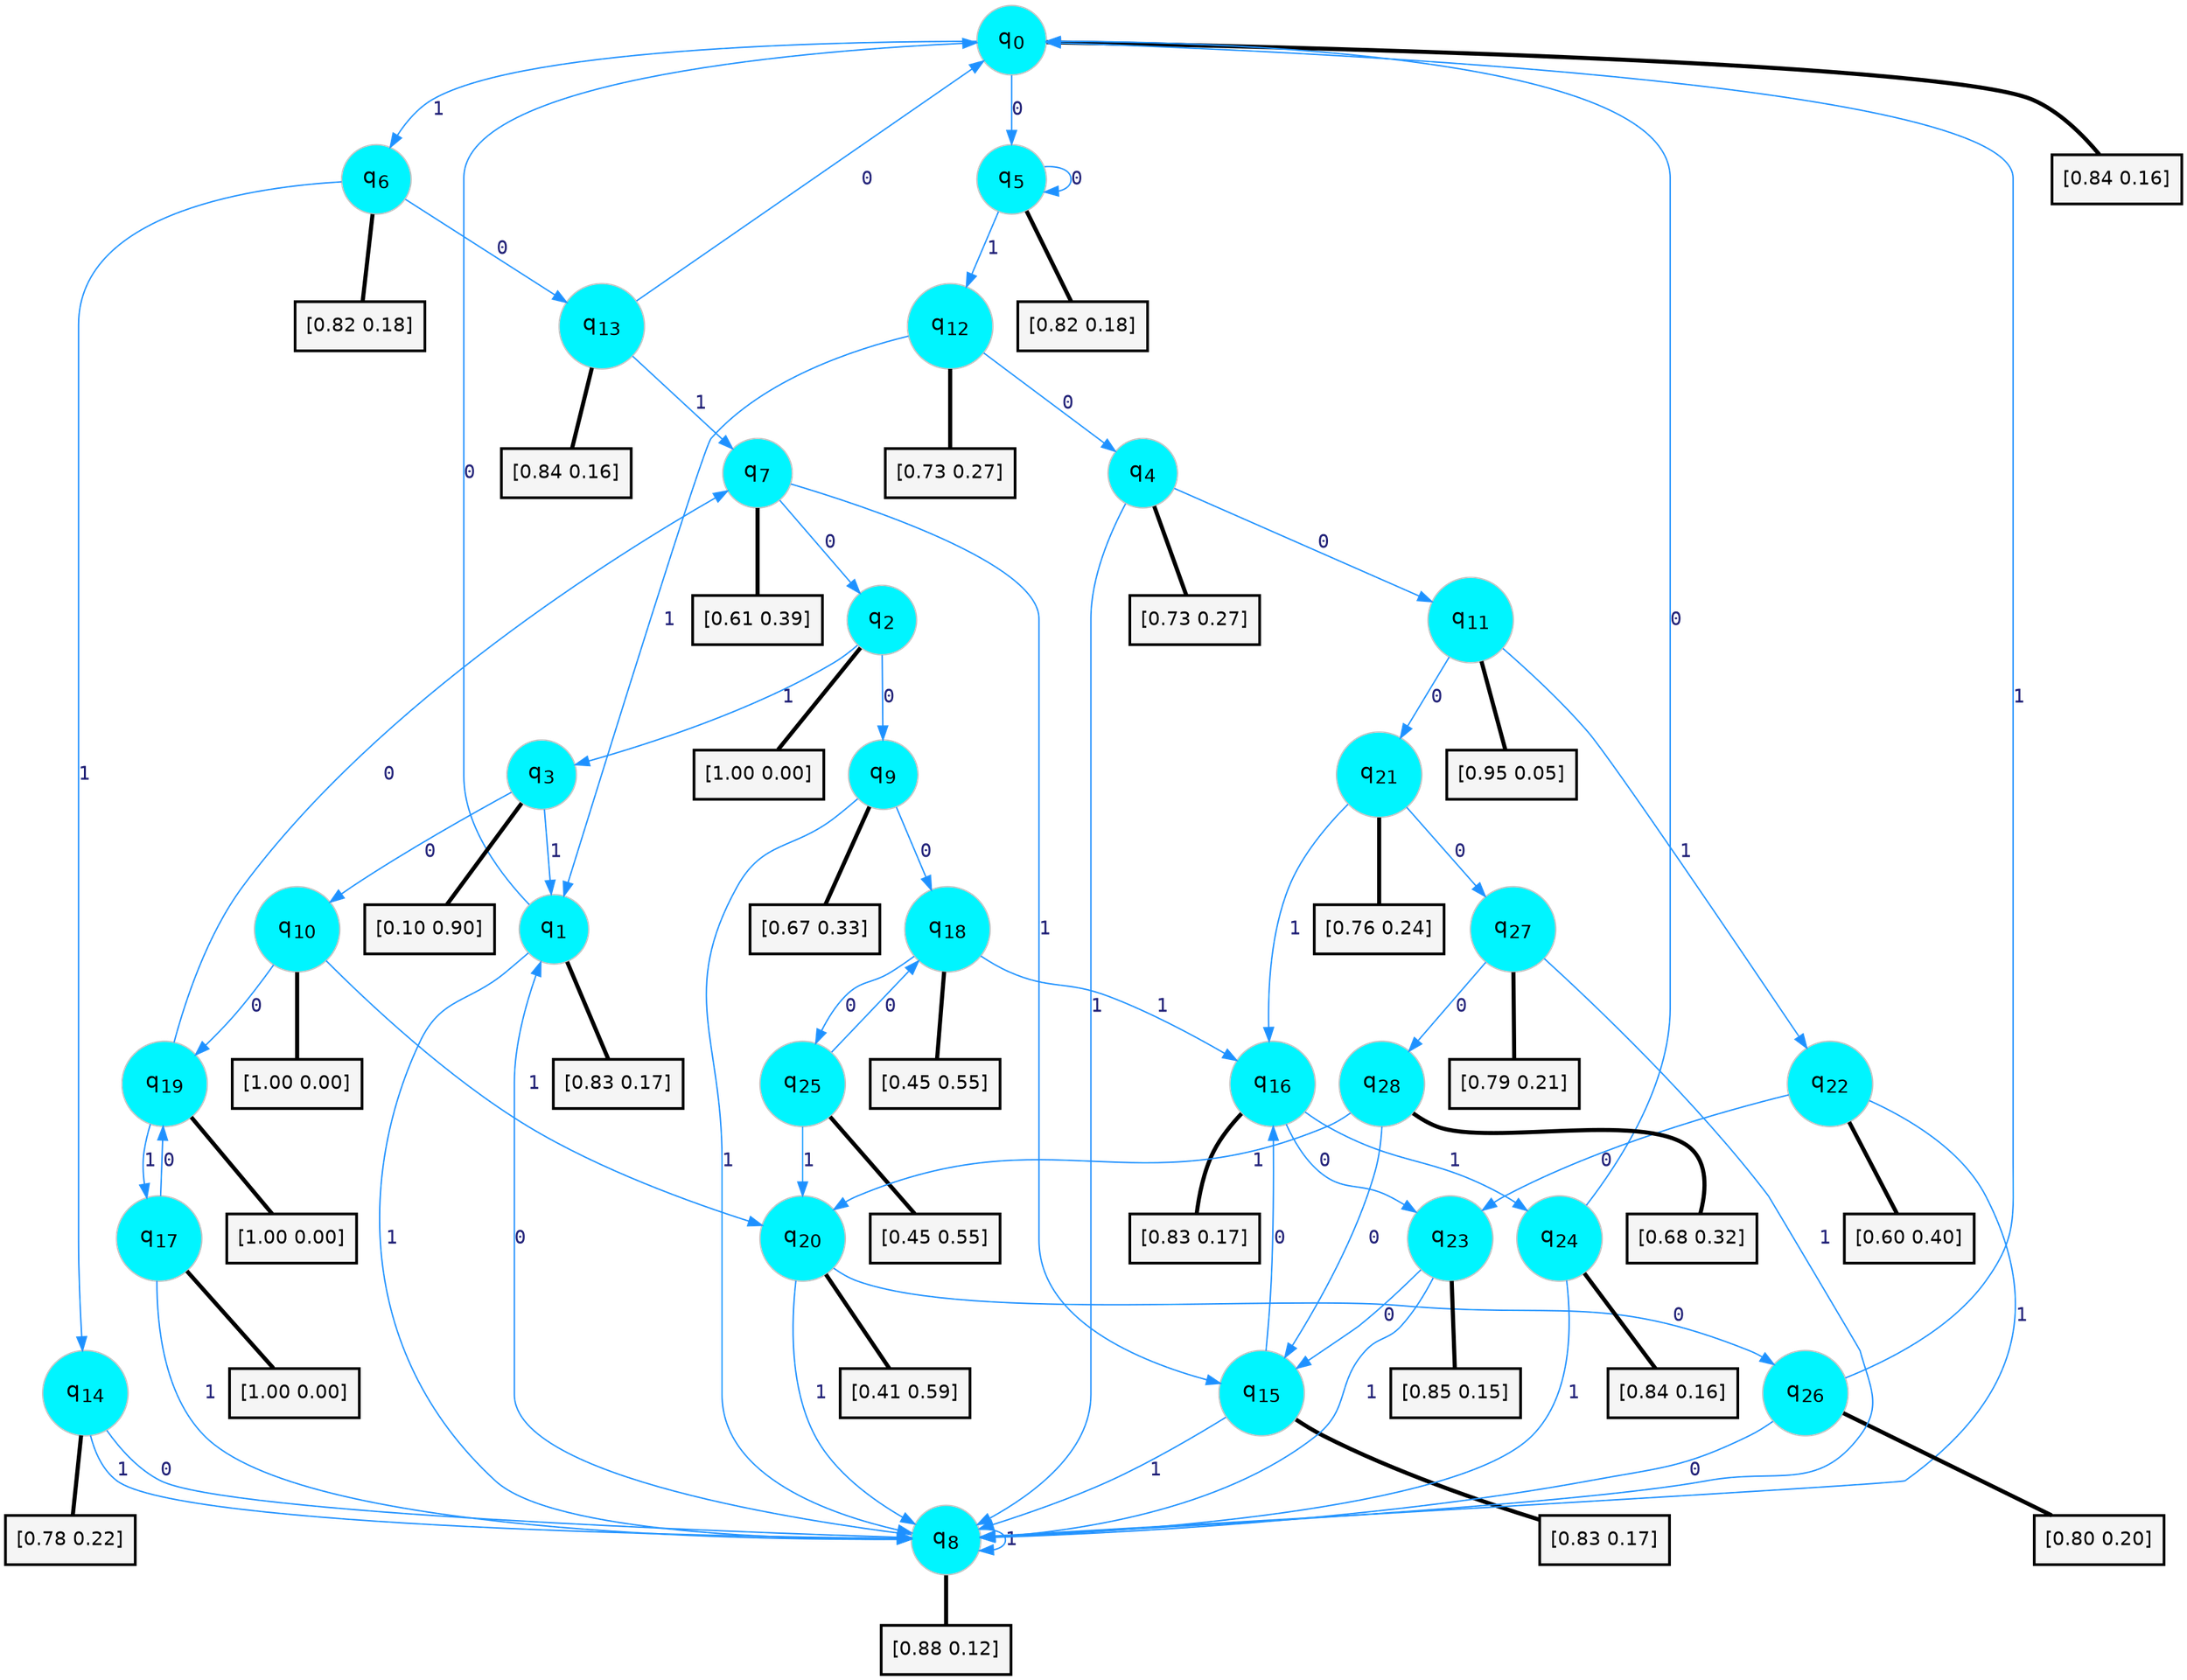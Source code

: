 digraph G {
graph [
bgcolor=transparent, dpi=300, rankdir=TD, size="40,25"];
node [
color=gray, fillcolor=turquoise1, fontcolor=black, fontname=Helvetica, fontsize=16, fontweight=bold, shape=circle, style=filled];
edge [
arrowsize=1, color=dodgerblue1, fontcolor=midnightblue, fontname=courier, fontweight=bold, penwidth=1, style=solid, weight=20];
0[label=<q<SUB>0</SUB>>];
1[label=<q<SUB>1</SUB>>];
2[label=<q<SUB>2</SUB>>];
3[label=<q<SUB>3</SUB>>];
4[label=<q<SUB>4</SUB>>];
5[label=<q<SUB>5</SUB>>];
6[label=<q<SUB>6</SUB>>];
7[label=<q<SUB>7</SUB>>];
8[label=<q<SUB>8</SUB>>];
9[label=<q<SUB>9</SUB>>];
10[label=<q<SUB>10</SUB>>];
11[label=<q<SUB>11</SUB>>];
12[label=<q<SUB>12</SUB>>];
13[label=<q<SUB>13</SUB>>];
14[label=<q<SUB>14</SUB>>];
15[label=<q<SUB>15</SUB>>];
16[label=<q<SUB>16</SUB>>];
17[label=<q<SUB>17</SUB>>];
18[label=<q<SUB>18</SUB>>];
19[label=<q<SUB>19</SUB>>];
20[label=<q<SUB>20</SUB>>];
21[label=<q<SUB>21</SUB>>];
22[label=<q<SUB>22</SUB>>];
23[label=<q<SUB>23</SUB>>];
24[label=<q<SUB>24</SUB>>];
25[label=<q<SUB>25</SUB>>];
26[label=<q<SUB>26</SUB>>];
27[label=<q<SUB>27</SUB>>];
28[label=<q<SUB>28</SUB>>];
29[label="[0.84 0.16]", shape=box,fontcolor=black, fontname=Helvetica, fontsize=14, penwidth=2, fillcolor=whitesmoke,color=black];
30[label="[0.83 0.17]", shape=box,fontcolor=black, fontname=Helvetica, fontsize=14, penwidth=2, fillcolor=whitesmoke,color=black];
31[label="[1.00 0.00]", shape=box,fontcolor=black, fontname=Helvetica, fontsize=14, penwidth=2, fillcolor=whitesmoke,color=black];
32[label="[0.10 0.90]", shape=box,fontcolor=black, fontname=Helvetica, fontsize=14, penwidth=2, fillcolor=whitesmoke,color=black];
33[label="[0.73 0.27]", shape=box,fontcolor=black, fontname=Helvetica, fontsize=14, penwidth=2, fillcolor=whitesmoke,color=black];
34[label="[0.82 0.18]", shape=box,fontcolor=black, fontname=Helvetica, fontsize=14, penwidth=2, fillcolor=whitesmoke,color=black];
35[label="[0.82 0.18]", shape=box,fontcolor=black, fontname=Helvetica, fontsize=14, penwidth=2, fillcolor=whitesmoke,color=black];
36[label="[0.61 0.39]", shape=box,fontcolor=black, fontname=Helvetica, fontsize=14, penwidth=2, fillcolor=whitesmoke,color=black];
37[label="[0.88 0.12]", shape=box,fontcolor=black, fontname=Helvetica, fontsize=14, penwidth=2, fillcolor=whitesmoke,color=black];
38[label="[0.67 0.33]", shape=box,fontcolor=black, fontname=Helvetica, fontsize=14, penwidth=2, fillcolor=whitesmoke,color=black];
39[label="[1.00 0.00]", shape=box,fontcolor=black, fontname=Helvetica, fontsize=14, penwidth=2, fillcolor=whitesmoke,color=black];
40[label="[0.95 0.05]", shape=box,fontcolor=black, fontname=Helvetica, fontsize=14, penwidth=2, fillcolor=whitesmoke,color=black];
41[label="[0.73 0.27]", shape=box,fontcolor=black, fontname=Helvetica, fontsize=14, penwidth=2, fillcolor=whitesmoke,color=black];
42[label="[0.84 0.16]", shape=box,fontcolor=black, fontname=Helvetica, fontsize=14, penwidth=2, fillcolor=whitesmoke,color=black];
43[label="[0.78 0.22]", shape=box,fontcolor=black, fontname=Helvetica, fontsize=14, penwidth=2, fillcolor=whitesmoke,color=black];
44[label="[0.83 0.17]", shape=box,fontcolor=black, fontname=Helvetica, fontsize=14, penwidth=2, fillcolor=whitesmoke,color=black];
45[label="[0.83 0.17]", shape=box,fontcolor=black, fontname=Helvetica, fontsize=14, penwidth=2, fillcolor=whitesmoke,color=black];
46[label="[1.00 0.00]", shape=box,fontcolor=black, fontname=Helvetica, fontsize=14, penwidth=2, fillcolor=whitesmoke,color=black];
47[label="[0.45 0.55]", shape=box,fontcolor=black, fontname=Helvetica, fontsize=14, penwidth=2, fillcolor=whitesmoke,color=black];
48[label="[1.00 0.00]", shape=box,fontcolor=black, fontname=Helvetica, fontsize=14, penwidth=2, fillcolor=whitesmoke,color=black];
49[label="[0.41 0.59]", shape=box,fontcolor=black, fontname=Helvetica, fontsize=14, penwidth=2, fillcolor=whitesmoke,color=black];
50[label="[0.76 0.24]", shape=box,fontcolor=black, fontname=Helvetica, fontsize=14, penwidth=2, fillcolor=whitesmoke,color=black];
51[label="[0.60 0.40]", shape=box,fontcolor=black, fontname=Helvetica, fontsize=14, penwidth=2, fillcolor=whitesmoke,color=black];
52[label="[0.85 0.15]", shape=box,fontcolor=black, fontname=Helvetica, fontsize=14, penwidth=2, fillcolor=whitesmoke,color=black];
53[label="[0.84 0.16]", shape=box,fontcolor=black, fontname=Helvetica, fontsize=14, penwidth=2, fillcolor=whitesmoke,color=black];
54[label="[0.45 0.55]", shape=box,fontcolor=black, fontname=Helvetica, fontsize=14, penwidth=2, fillcolor=whitesmoke,color=black];
55[label="[0.80 0.20]", shape=box,fontcolor=black, fontname=Helvetica, fontsize=14, penwidth=2, fillcolor=whitesmoke,color=black];
56[label="[0.79 0.21]", shape=box,fontcolor=black, fontname=Helvetica, fontsize=14, penwidth=2, fillcolor=whitesmoke,color=black];
57[label="[0.68 0.32]", shape=box,fontcolor=black, fontname=Helvetica, fontsize=14, penwidth=2, fillcolor=whitesmoke,color=black];
0->5 [label=0];
0->6 [label=1];
0->29 [arrowhead=none, penwidth=3,color=black];
1->0 [label=0];
1->8 [label=1];
1->30 [arrowhead=none, penwidth=3,color=black];
2->9 [label=0];
2->3 [label=1];
2->31 [arrowhead=none, penwidth=3,color=black];
3->10 [label=0];
3->1 [label=1];
3->32 [arrowhead=none, penwidth=3,color=black];
4->11 [label=0];
4->8 [label=1];
4->33 [arrowhead=none, penwidth=3,color=black];
5->5 [label=0];
5->12 [label=1];
5->34 [arrowhead=none, penwidth=3,color=black];
6->13 [label=0];
6->14 [label=1];
6->35 [arrowhead=none, penwidth=3,color=black];
7->2 [label=0];
7->15 [label=1];
7->36 [arrowhead=none, penwidth=3,color=black];
8->1 [label=0];
8->8 [label=1];
8->37 [arrowhead=none, penwidth=3,color=black];
9->18 [label=0];
9->8 [label=1];
9->38 [arrowhead=none, penwidth=3,color=black];
10->19 [label=0];
10->20 [label=1];
10->39 [arrowhead=none, penwidth=3,color=black];
11->21 [label=0];
11->22 [label=1];
11->40 [arrowhead=none, penwidth=3,color=black];
12->4 [label=0];
12->1 [label=1];
12->41 [arrowhead=none, penwidth=3,color=black];
13->0 [label=0];
13->7 [label=1];
13->42 [arrowhead=none, penwidth=3,color=black];
14->8 [label=0];
14->8 [label=1];
14->43 [arrowhead=none, penwidth=3,color=black];
15->16 [label=0];
15->8 [label=1];
15->44 [arrowhead=none, penwidth=3,color=black];
16->23 [label=0];
16->24 [label=1];
16->45 [arrowhead=none, penwidth=3,color=black];
17->19 [label=0];
17->8 [label=1];
17->46 [arrowhead=none, penwidth=3,color=black];
18->25 [label=0];
18->16 [label=1];
18->47 [arrowhead=none, penwidth=3,color=black];
19->7 [label=0];
19->17 [label=1];
19->48 [arrowhead=none, penwidth=3,color=black];
20->26 [label=0];
20->8 [label=1];
20->49 [arrowhead=none, penwidth=3,color=black];
21->27 [label=0];
21->16 [label=1];
21->50 [arrowhead=none, penwidth=3,color=black];
22->23 [label=0];
22->8 [label=1];
22->51 [arrowhead=none, penwidth=3,color=black];
23->15 [label=0];
23->8 [label=1];
23->52 [arrowhead=none, penwidth=3,color=black];
24->0 [label=0];
24->8 [label=1];
24->53 [arrowhead=none, penwidth=3,color=black];
25->18 [label=0];
25->20 [label=1];
25->54 [arrowhead=none, penwidth=3,color=black];
26->8 [label=0];
26->0 [label=1];
26->55 [arrowhead=none, penwidth=3,color=black];
27->28 [label=0];
27->8 [label=1];
27->56 [arrowhead=none, penwidth=3,color=black];
28->15 [label=0];
28->20 [label=1];
28->57 [arrowhead=none, penwidth=3,color=black];
}
